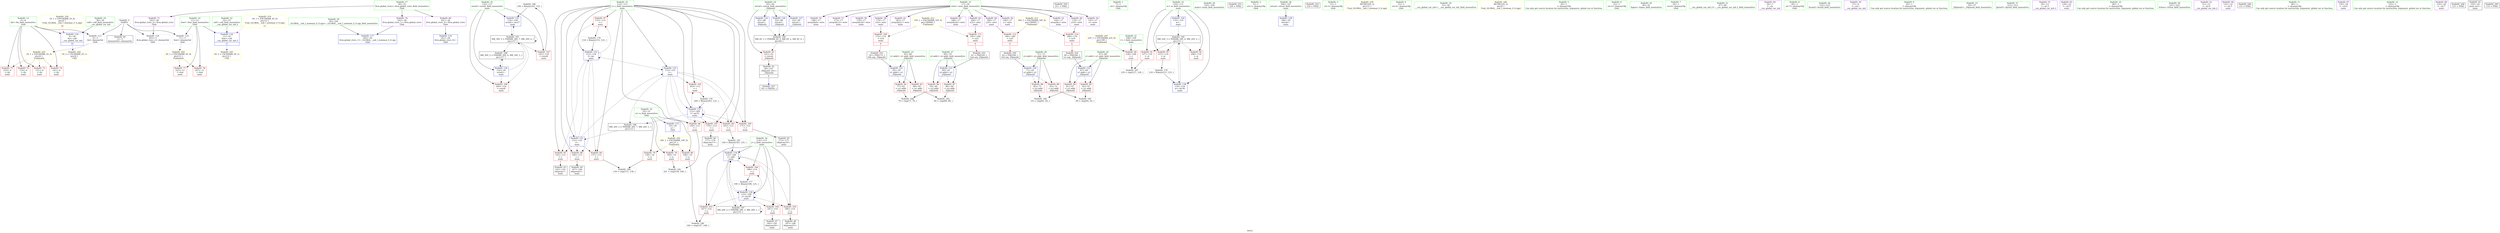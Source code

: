 digraph "SVFG" {
	label="SVFG";

	Node0x564115041640 [shape=record,color=grey,label="{NodeID: 0\nNullPtr}"];
	Node0x564115041640 -> Node0x56411504bfd0[style=solid];
	Node0x564115041640 -> Node0x56411504d450[style=solid];
	Node0x564115041640 -> Node0x56411504d550[style=solid];
	Node0x564115041640 -> Node0x564115052110[style=solid];
	Node0x564115055970 [shape=record,color=grey,label="{NodeID: 180\n194 = Binary(193, 125, )\n}"];
	Node0x564115055970 -> Node0x564115052f10[style=solid];
	Node0x56411504c750 [shape=record,color=red,label="{NodeID: 97\n153\<--112\n\<--i\nmain\n}"];
	Node0x56411504c750 -> Node0x564115055370[style=solid];
	Node0x56411504aa40 [shape=record,color=green,label="{NodeID: 14\n11\<--12\nfout\<--fout_field_insensitive\nGlob }"];
	Node0x56411504aa40 -> Node0x56411504edf0[style=solid];
	Node0x56411504aa40 -> Node0x56411504eec0[style=solid];
	Node0x56411504aa40 -> Node0x56411504d550[style=solid];
	Node0x56411504aa40 -> Node0x5641150522e0[style=solid];
	Node0x564115050c40 [shape=record,color=black,label="{NodeID: 194\nMR_6V_3 = PHI(MR_6V_5, MR_6V_2, MR_6V_4, )\npts\{64 \}\n}"];
	Node0x564115050c40 -> Node0x56411504f200[style=dashed];
	Node0x56411504d2b0 [shape=record,color=red,label="{NodeID: 111\n185\<--184\n\<--x22\nmain\n|{<s0>6}}"];
	Node0x56411504d2b0:s0 -> Node0x56411506f9c0[style=solid,color=red];
	Node0x56411504b520 [shape=record,color=green,label="{NodeID: 28\n71\<--72\ny2.addr\<--y2.addr_field_insensitive\n_Z4jiaoiiii\n}"];
	Node0x56411504b520 -> Node0x56411504f7b0[style=solid];
	Node0x56411504b520 -> Node0x56411504f880[style=solid];
	Node0x56411504b520 -> Node0x564115052620[style=solid];
	Node0x5641150526f0 [shape=record,color=blue,label="{NodeID: 125\n63\<--86\nretval\<--\n_Z4jiaoiiii\n}"];
	Node0x5641150526f0 -> Node0x564115050c40[style=dashed];
	Node0x56411504c1a0 [shape=record,color=black,label="{NodeID: 42\n58\<--101\n_Z4jiaoiiii_ret\<--\n_Z4jiaoiiii\n|{<s0>6}}"];
	Node0x56411504c1a0:s0 -> Node0x56411506f090[style=solid,color=blue];
	Node0x56411504dd20 [shape=record,color=purple,label="{NodeID: 56\n149\<--17\ny\<--wire\nmain\n}"];
	Node0x56411504e8b0 [shape=record,color=purple,label="{NodeID: 70\n242\<--28\nllvm.global_ctors_1\<--llvm.global_ctors\nGlob }"];
	Node0x56411504e8b0 -> Node0x564115052010[style=solid];
	Node0x56411506f390 [shape=record,color=black,label="{NodeID: 250\n211 = PHI()\n}"];
	Node0x56411504f470 [shape=record,color=red,label="{NodeID: 84\n81\<--67\n\<--y1.addr\n_Z4jiaoiiii\n}"];
	Node0x56411504f470 -> Node0x564115055f70[style=solid];
	Node0x564115043330 [shape=record,color=green,label="{NodeID: 1\n7\<--1\n.str\<--dummyObj\nGlob }"];
	Node0x564115055af0 [shape=record,color=grey,label="{NodeID: 181\n164 = Binary(163, 125, )\n}"];
	Node0x564115055af0 -> Node0x564115052e40[style=solid];
	Node0x56411504c820 [shape=record,color=red,label="{NodeID: 98\n159\<--112\n\<--i\nmain\n}"];
	Node0x56411504c820 -> Node0x564115055c70[style=solid];
	Node0x56411504aad0 [shape=record,color=green,label="{NodeID: 15\n17\<--18\nwire\<--wire_field_insensitive\nGlob }"];
	Node0x56411504aad0 -> Node0x56411504dab0[style=solid];
	Node0x56411504aad0 -> Node0x56411504db80[style=solid];
	Node0x56411504aad0 -> Node0x56411504dc50[style=solid];
	Node0x56411504aad0 -> Node0x56411504dd20[style=solid];
	Node0x56411504aad0 -> Node0x56411504ddf0[style=solid];
	Node0x56411504aad0 -> Node0x56411504dec0[style=solid];
	Node0x56411504aad0 -> Node0x56411504df90[style=solid];
	Node0x56411504aad0 -> Node0x56411504e060[style=solid];
	Node0x56411504aad0 -> Node0x56411504e130[style=solid];
	Node0x56411504aad0 -> Node0x56411504e200[style=solid];
	Node0x56411504aad0 -> Node0x56411504e2d0[style=solid];
	Node0x56411504aad0 -> Node0x56411504e3a0[style=solid];
	Node0x564115050d30 [shape=record,color=black,label="{NodeID: 195\nMR_24V_3 = PHI(MR_24V_4, MR_24V_2, )\npts\{111 \}\n}"];
	Node0x564115050d30 -> Node0x56411504fa20[style=dashed];
	Node0x564115050d30 -> Node0x56411504faf0[style=dashed];
	Node0x564115050d30 -> Node0x56411504fbc0[style=dashed];
	Node0x564115050d30 -> Node0x564115053180[style=dashed];
	Node0x56411504d380 [shape=record,color=red,label="{NodeID: 112\n190\<--189\n\<--y25\nmain\n|{<s0>6}}"];
	Node0x56411504d380:s0 -> Node0x56411506fb00[style=solid,color=red];
	Node0x56411504b5f0 [shape=record,color=green,label="{NodeID: 29\n103\<--104\nmain\<--main_field_insensitive\n}"];
	Node0x5641150527c0 [shape=record,color=blue,label="{NodeID: 126\n63\<--86\nretval\<--\n_Z4jiaoiiii\n}"];
	Node0x5641150527c0 -> Node0x564115050c40[style=dashed];
	Node0x56411504c270 [shape=record,color=black,label="{NodeID: 43\n143\<--142\nidxprom\<--\nmain\n}"];
	Node0x56411504ddf0 [shape=record,color=purple,label="{NodeID: 57\n173\<--17\narrayidx15\<--wire\nmain\n}"];
	Node0x56411504e9b0 [shape=record,color=purple,label="{NodeID: 71\n243\<--28\nllvm.global_ctors_2\<--llvm.global_ctors\nGlob }"];
	Node0x56411504e9b0 -> Node0x564115052110[style=solid];
	Node0x56411506f490 [shape=record,color=black,label="{NodeID: 251\n220 = PHI()\n}"];
	Node0x56411504f540 [shape=record,color=red,label="{NodeID: 85\n92\<--67\n\<--y1.addr\n_Z4jiaoiiii\n}"];
	Node0x56411504f540 -> Node0x564115055df0[style=solid];
	Node0x5641150445f0 [shape=record,color=green,label="{NodeID: 2\n9\<--1\n.str.1\<--dummyObj\nGlob }"];
	Node0x564115055c70 [shape=record,color=grey,label="{NodeID: 182\n161 = cmp(159, 160, )\n}"];
	Node0x56411504c8f0 [shape=record,color=red,label="{NodeID: 99\n163\<--112\n\<--i\nmain\n}"];
	Node0x56411504c8f0 -> Node0x564115055af0[style=solid];
	Node0x56411504ab60 [shape=record,color=green,label="{NodeID: 16\n19\<--21\nn\<--n_field_insensitive\nGlob }"];
	Node0x56411504ab60 -> Node0x56411504ef90[style=solid];
	Node0x56411504ab60 -> Node0x56411504f060[style=solid];
	Node0x56411504ab60 -> Node0x56411504f130[style=solid];
	Node0x56411504ab60 -> Node0x564115051e50[style=solid];
	Node0x56411505f6d0 [shape=record,color=black,label="{NodeID: 196\nMR_26V_2 = PHI(MR_26V_7, MR_26V_1, )\npts\{113 \}\n}"];
	Node0x56411505f6d0 -> Node0x564115052bd0[style=dashed];
	Node0x56411504d450 [shape=record,color=blue, style = dotted,label="{NodeID: 113\n4\<--3\nfin\<--dummyVal\nGlob }"];
	Node0x56411504d450 -> Node0x564115061ff0[style=dashed];
	Node0x56411504b6f0 [shape=record,color=green,label="{NodeID: 30\n106\<--107\nretval\<--retval_field_insensitive\nmain\n}"];
	Node0x56411504b6f0 -> Node0x564115052960[style=solid];
	Node0x564115052890 [shape=record,color=blue,label="{NodeID: 127\n63\<--99\nretval\<--\n_Z4jiaoiiii\n}"];
	Node0x564115052890 -> Node0x564115050c40[style=dashed];
	Node0x56411504c340 [shape=record,color=black,label="{NodeID: 44\n147\<--146\nidxprom5\<--\nmain\n}"];
	Node0x56411504dec0 [shape=record,color=purple,label="{NodeID: 58\n174\<--17\nx16\<--wire\nmain\n}"];
	Node0x56411504dec0 -> Node0x56411504d110[style=solid];
	Node0x56411504eab0 [shape=record,color=red,label="{NodeID: 72\n119\<--4\n\<--fin\nmain\n}"];
	Node0x56411506f590 [shape=record,color=black,label="{NodeID: 252\n224 = PHI()\n}"];
	Node0x56411504f610 [shape=record,color=red,label="{NodeID: 86\n78\<--69\n\<--x2.addr\n_Z4jiaoiiii\n}"];
	Node0x56411504f610 -> Node0x564115056570[style=solid];
	Node0x56411504a090 [shape=record,color=green,label="{NodeID: 3\n13\<--1\n.str.3\<--dummyObj\nGlob }"];
	Node0x564115055df0 [shape=record,color=grey,label="{NodeID: 183\n94 = cmp(92, 93, )\n}"];
	Node0x56411504c9c0 [shape=record,color=red,label="{NodeID: 100\n171\<--112\n\<--i\nmain\n}"];
	Node0x56411504c9c0 -> Node0x56411504c410[style=solid];
	Node0x56411504abf0 [shape=record,color=green,label="{NodeID: 17\n28\<--32\nllvm.global_ctors\<--llvm.global_ctors_field_insensitive\nGlob }"];
	Node0x56411504abf0 -> Node0x56411504e7b0[style=solid];
	Node0x56411504abf0 -> Node0x56411504e8b0[style=solid];
	Node0x56411504abf0 -> Node0x56411504e9b0[style=solid];
	Node0x56411505fbd0 [shape=record,color=black,label="{NodeID: 197\nMR_28V_2 = PHI(MR_28V_3, MR_28V_1, )\npts\{115 \}\n}"];
	Node0x56411505fbd0 -> Node0x564115052e40[style=dashed];
	Node0x56411505fbd0 -> Node0x56411505fbd0[style=dashed];
	Node0x56411504d550 [shape=record,color=blue, style = dotted,label="{NodeID: 114\n11\<--3\nfout\<--dummyVal\nGlob }"];
	Node0x56411504d550 -> Node0x564115062100[style=dashed];
	Node0x56411504b7c0 [shape=record,color=green,label="{NodeID: 31\n108\<--109\nt\<--t_field_insensitive\nmain\n}"];
	Node0x56411504b7c0 -> Node0x56411504f950[style=solid];
	Node0x564115052960 [shape=record,color=blue,label="{NodeID: 128\n106\<--20\nretval\<--\nmain\n}"];
	Node0x56411504c410 [shape=record,color=black,label="{NodeID: 45\n172\<--171\nidxprom14\<--\nmain\n}"];
	Node0x56411504df90 [shape=record,color=purple,label="{NodeID: 59\n178\<--17\narrayidx18\<--wire\nmain\n}"];
	Node0x5641150652e0 [shape=record,color=yellow,style=double,label="{NodeID: 239\nRETMU(4V_2)\npts\{12 \}\nFun[_GLOBAL__sub_I_newman_0_0.cpp]}"];
	Node0x56411504eb80 [shape=record,color=red,label="{NodeID: 73\n131\<--4\n\<--fin\nmain\n}"];
	Node0x56411506f690 [shape=record,color=black,label="{NodeID: 253\n59 = PHI(175, )\n0th arg _Z4jiaoiiii }"];
	Node0x56411506f690 -> Node0x5641150523b0[style=solid];
	Node0x56411504f6e0 [shape=record,color=red,label="{NodeID: 87\n89\<--69\n\<--x2.addr\n_Z4jiaoiiii\n}"];
	Node0x56411504f6e0 -> Node0x5641150560f0[style=solid];
	Node0x56411504a120 [shape=record,color=green,label="{NodeID: 4\n15\<--1\n.str.4\<--dummyObj\nGlob }"];
	Node0x564115055f70 [shape=record,color=grey,label="{NodeID: 184\n83 = cmp(81, 82, )\n}"];
	Node0x56411504ca90 [shape=record,color=red,label="{NodeID: 101\n176\<--112\n\<--i\nmain\n}"];
	Node0x56411504ca90 -> Node0x56411504c4e0[style=solid];
	Node0x56411504ac80 [shape=record,color=green,label="{NodeID: 18\n33\<--34\n__cxx_global_var_init\<--__cxx_global_var_init_field_insensitive\n}"];
	Node0x5641150600d0 [shape=record,color=black,label="{NodeID: 198\nMR_30V_2 = PHI(MR_30V_4, MR_30V_1, )\npts\{117 \}\n}"];
	Node0x5641150600d0 -> Node0x564115052b00[style=dashed];
	Node0x564115051e50 [shape=record,color=blue,label="{NodeID: 115\n19\<--20\nn\<--\nGlob }"];
	Node0x564115051e50 -> Node0x5641150621e0[style=dashed];
	Node0x56411504b890 [shape=record,color=green,label="{NodeID: 32\n110\<--111\nw\<--w_field_insensitive\nmain\n}"];
	Node0x56411504b890 -> Node0x56411504fa20[style=solid];
	Node0x56411504b890 -> Node0x56411504faf0[style=solid];
	Node0x56411504b890 -> Node0x56411504fbc0[style=solid];
	Node0x56411504b890 -> Node0x564115052a30[style=solid];
	Node0x56411504b890 -> Node0x564115053180[style=solid];
	Node0x564115062800 [shape=record,color=yellow,style=double,label="{NodeID: 212\n32V_1 = ENCHI(MR_32V_0)\npts\{180000 \}\nFun[main]}"];
	Node0x564115062800 -> Node0x56411504d110[style=dashed];
	Node0x564115062800 -> Node0x56411504d2b0[style=dashed];
	Node0x564115052a30 [shape=record,color=blue,label="{NodeID: 129\n110\<--125\nw\<--\nmain\n}"];
	Node0x564115052a30 -> Node0x564115050d30[style=dashed];
	Node0x56411504c4e0 [shape=record,color=black,label="{NodeID: 46\n177\<--176\nidxprom17\<--\nmain\n}"];
	Node0x56411504e060 [shape=record,color=purple,label="{NodeID: 60\n179\<--17\ny19\<--wire\nmain\n}"];
	Node0x56411504e060 -> Node0x56411504d1e0[style=solid];
	Node0x5641150653f0 [shape=record,color=yellow,style=double,label="{NodeID: 240\nRETMU(2V_2)\npts\{6 \}\nFun[_GLOBAL__sub_I_newman_0_0.cpp]}"];
	Node0x56411504ec50 [shape=record,color=red,label="{NodeID: 74\n141\<--4\n\<--fin\nmain\n}"];
	Node0x56411506f880 [shape=record,color=black,label="{NodeID: 254\n60 = PHI(180, )\n1st arg _Z4jiaoiiii }"];
	Node0x56411506f880 -> Node0x564115052480[style=solid];
	Node0x56411504f7b0 [shape=record,color=red,label="{NodeID: 88\n82\<--71\n\<--y2.addr\n_Z4jiaoiiii\n}"];
	Node0x56411504f7b0 -> Node0x564115055f70[style=solid];
	Node0x56411504a1b0 [shape=record,color=green,label="{NodeID: 5\n20\<--1\n\<--dummyObj\nCan only get source location for instruction, argument, global var or function.}"];
	Node0x5641150560f0 [shape=record,color=grey,label="{NodeID: 185\n90 = cmp(88, 89, )\n}"];
	Node0x56411504cb60 [shape=record,color=red,label="{NodeID: 102\n203\<--112\n\<--i\nmain\n}"];
	Node0x56411504cb60 -> Node0x564115055670[style=solid];
	Node0x56411504ad40 [shape=record,color=green,label="{NodeID: 19\n38\<--39\ncall\<--call_field_insensitive\n__cxx_global_var_init\n}"];
	Node0x56411504ad40 -> Node0x564115052210[style=solid];
	Node0x564115051f10 [shape=record,color=blue,label="{NodeID: 116\n241\<--29\nllvm.global_ctors_0\<--\nGlob }"];
	Node0x56411504b960 [shape=record,color=green,label="{NodeID: 33\n112\<--113\ni\<--i_field_insensitive\nmain\n}"];
	Node0x56411504b960 -> Node0x56411504fc90[style=solid];
	Node0x56411504b960 -> Node0x56411504fd60[style=solid];
	Node0x56411504b960 -> Node0x56411504c680[style=solid];
	Node0x56411504b960 -> Node0x56411504c750[style=solid];
	Node0x56411504b960 -> Node0x56411504c820[style=solid];
	Node0x56411504b960 -> Node0x56411504c8f0[style=solid];
	Node0x56411504b960 -> Node0x56411504c9c0[style=solid];
	Node0x56411504b960 -> Node0x56411504ca90[style=solid];
	Node0x56411504b960 -> Node0x56411504cb60[style=solid];
	Node0x56411504b960 -> Node0x564115052bd0[style=solid];
	Node0x56411504b960 -> Node0x564115052ca0[style=solid];
	Node0x56411504b960 -> Node0x564115052d70[style=solid];
	Node0x56411504b960 -> Node0x5641150530b0[style=solid];
	Node0x5641150628e0 [shape=record,color=yellow,style=double,label="{NodeID: 213\n34V_1 = ENCHI(MR_34V_0)\npts\{180001 \}\nFun[main]}"];
	Node0x5641150628e0 -> Node0x56411504d1e0[style=dashed];
	Node0x5641150628e0 -> Node0x56411504d380[style=dashed];
	Node0x564115052b00 [shape=record,color=blue,label="{NodeID: 130\n116\<--20\nresult\<--\nmain\n}"];
	Node0x564115052b00 -> Node0x56411504d040[style=dashed];
	Node0x564115052b00 -> Node0x564115050740[style=dashed];
	Node0x564115052b00 -> Node0x5641150600d0[style=dashed];
	Node0x56411504c5b0 [shape=record,color=black,label="{NodeID: 47\n182\<--181\nidxprom20\<--\nmain\n}"];
	Node0x56411504e130 [shape=record,color=purple,label="{NodeID: 61\n183\<--17\narrayidx21\<--wire\nmain\n}"];
	Node0x56411504ed20 [shape=record,color=red,label="{NodeID: 75\n219\<--4\n\<--fin\nmain\n}"];
	Node0x56411506f9c0 [shape=record,color=black,label="{NodeID: 255\n61 = PHI(185, )\n2nd arg _Z4jiaoiiii }"];
	Node0x56411506f9c0 -> Node0x564115052550[style=solid];
	Node0x56411504f880 [shape=record,color=red,label="{NodeID: 89\n93\<--71\n\<--y2.addr\n_Z4jiaoiiii\n}"];
	Node0x56411504f880 -> Node0x564115055df0[style=solid];
	Node0x5641150435d0 [shape=record,color=green,label="{NodeID: 6\n22\<--1\n.str.5\<--dummyObj\nGlob }"];
	Node0x564115056270 [shape=record,color=grey,label="{NodeID: 186\n139 = cmp(137, 138, )\n}"];
	Node0x56411504cc30 [shape=record,color=red,label="{NodeID: 103\n167\<--114\n\<--j\nmain\n}"];
	Node0x56411504cc30 -> Node0x5641150566f0[style=solid];
	Node0x56411504ae10 [shape=record,color=green,label="{NodeID: 20\n40\<--41\nfopen\<--fopen_field_insensitive\n}"];
	Node0x564115052010 [shape=record,color=blue,label="{NodeID: 117\n242\<--30\nllvm.global_ctors_1\<--_GLOBAL__sub_I_newman_0_0.cpp\nGlob }"];
	Node0x56411504ba30 [shape=record,color=green,label="{NodeID: 34\n114\<--115\nj\<--j_field_insensitive\nmain\n}"];
	Node0x56411504ba30 -> Node0x56411504cc30[style=solid];
	Node0x56411504ba30 -> Node0x56411504cd00[style=solid];
	Node0x56411504ba30 -> Node0x56411504cdd0[style=solid];
	Node0x56411504ba30 -> Node0x56411504cea0[style=solid];
	Node0x56411504ba30 -> Node0x564115052e40[style=solid];
	Node0x56411504ba30 -> Node0x564115052fe0[style=solid];
	Node0x564115052bd0 [shape=record,color=blue,label="{NodeID: 131\n112\<--125\ni\<--\nmain\n}"];
	Node0x564115052bd0 -> Node0x56411504fc90[style=dashed];
	Node0x564115052bd0 -> Node0x56411504fd60[style=dashed];
	Node0x564115052bd0 -> Node0x56411504c680[style=dashed];
	Node0x564115052bd0 -> Node0x56411504c750[style=dashed];
	Node0x564115052bd0 -> Node0x564115052ca0[style=dashed];
	Node0x564115052bd0 -> Node0x564115052d70[style=dashed];
	Node0x56411504d6a0 [shape=record,color=black,label="{NodeID: 48\n187\<--186\nidxprom23\<--\nmain\n}"];
	Node0x56411504e200 [shape=record,color=purple,label="{NodeID: 62\n184\<--17\nx22\<--wire\nmain\n}"];
	Node0x56411504e200 -> Node0x56411504d2b0[style=solid];
	Node0x56411504edf0 [shape=record,color=red,label="{NodeID: 76\n207\<--11\n\<--fout\nmain\n}"];
	Node0x56411506fb00 [shape=record,color=black,label="{NodeID: 256\n62 = PHI(190, )\n3rd arg _Z4jiaoiiii }"];
	Node0x56411506fb00 -> Node0x564115052620[style=solid];
	Node0x56411504f950 [shape=record,color=red,label="{NodeID: 90\n128\<--108\n\<--t\nmain\n}"];
	Node0x56411504f950 -> Node0x5641150563f0[style=solid];
	Node0x564115043660 [shape=record,color=green,label="{NodeID: 7\n24\<--1\n.str.6\<--dummyObj\nGlob }"];
	Node0x5641150563f0 [shape=record,color=grey,label="{NodeID: 187\n129 = cmp(127, 128, )\n}"];
	Node0x56411504cd00 [shape=record,color=red,label="{NodeID: 104\n181\<--114\n\<--j\nmain\n}"];
	Node0x56411504cd00 -> Node0x56411504c5b0[style=solid];
	Node0x56411504af10 [shape=record,color=green,label="{NodeID: 21\n47\<--48\n__cxx_global_var_init.2\<--__cxx_global_var_init.2_field_insensitive\n}"];
	Node0x564115052110 [shape=record,color=blue, style = dotted,label="{NodeID: 118\n243\<--3\nllvm.global_ctors_2\<--dummyVal\nGlob }"];
	Node0x56411504bb00 [shape=record,color=green,label="{NodeID: 35\n116\<--117\nresult\<--result_field_insensitive\nmain\n}"];
	Node0x56411504bb00 -> Node0x56411504cf70[style=solid];
	Node0x56411504bb00 -> Node0x56411504d040[style=solid];
	Node0x56411504bb00 -> Node0x564115052b00[style=solid];
	Node0x56411504bb00 -> Node0x564115052f10[style=solid];
	Node0x564115052ca0 [shape=record,color=blue,label="{NodeID: 132\n112\<--154\ni\<--inc\nmain\n}"];
	Node0x564115052ca0 -> Node0x56411504fc90[style=dashed];
	Node0x564115052ca0 -> Node0x56411504fd60[style=dashed];
	Node0x564115052ca0 -> Node0x56411504c680[style=dashed];
	Node0x564115052ca0 -> Node0x56411504c750[style=dashed];
	Node0x564115052ca0 -> Node0x564115052ca0[style=dashed];
	Node0x564115052ca0 -> Node0x564115052d70[style=dashed];
	Node0x56411504d770 [shape=record,color=purple,label="{NodeID: 49\n36\<--7\n\<--.str\n__cxx_global_var_init\n}"];
	Node0x56411504e2d0 [shape=record,color=purple,label="{NodeID: 63\n188\<--17\narrayidx24\<--wire\nmain\n}"];
	Node0x56411504eec0 [shape=record,color=red,label="{NodeID: 77\n223\<--11\n\<--fout\nmain\n}"];
	Node0x56411504fa20 [shape=record,color=red,label="{NodeID: 91\n127\<--110\n\<--w\nmain\n}"];
	Node0x56411504fa20 -> Node0x5641150563f0[style=solid];
	Node0x5641150436f0 [shape=record,color=green,label="{NodeID: 8\n26\<--1\n.str.7\<--dummyObj\nGlob }"];
	Node0x564115056570 [shape=record,color=grey,label="{NodeID: 188\n79 = cmp(77, 78, )\n}"];
	Node0x56411504cdd0 [shape=record,color=red,label="{NodeID: 105\n186\<--114\n\<--j\nmain\n}"];
	Node0x56411504cdd0 -> Node0x56411504d6a0[style=solid];
	Node0x56411504b010 [shape=record,color=green,label="{NodeID: 22\n52\<--53\ncall\<--call_field_insensitive\n__cxx_global_var_init.2\n}"];
	Node0x56411504b010 -> Node0x5641150522e0[style=solid];
	Node0x564115052210 [shape=record,color=blue,label="{NodeID: 119\n4\<--38\nfin\<--call\n__cxx_global_var_init\n|{<s0>10}}"];
	Node0x564115052210:s0 -> Node0x5641150658a0[style=dashed,color=blue];
	Node0x56411504bbd0 [shape=record,color=green,label="{NodeID: 36\n122\<--123\nfscanf\<--fscanf_field_insensitive\n}"];
	Node0x564115052d70 [shape=record,color=blue,label="{NodeID: 133\n112\<--125\ni\<--\nmain\n}"];
	Node0x564115052d70 -> Node0x56411504c820[style=dashed];
	Node0x564115052d70 -> Node0x56411504c8f0[style=dashed];
	Node0x564115052d70 -> Node0x56411504c9c0[style=dashed];
	Node0x564115052d70 -> Node0x56411504ca90[style=dashed];
	Node0x564115052d70 -> Node0x56411504cb60[style=dashed];
	Node0x564115052d70 -> Node0x5641150530b0[style=dashed];
	Node0x564115052d70 -> Node0x56411505f6d0[style=dashed];
	Node0x56411504d840 [shape=record,color=purple,label="{NodeID: 50\n37\<--9\n\<--.str.1\n__cxx_global_var_init\n}"];
	Node0x56411504e3a0 [shape=record,color=purple,label="{NodeID: 64\n189\<--17\ny25\<--wire\nmain\n}"];
	Node0x56411504e3a0 -> Node0x56411504d380[style=solid];
	Node0x5641150658a0 [shape=record,color=yellow,style=double,label="{NodeID: 244\n2V_2 = CSCHI(MR_2V_1)\npts\{6 \}\nCS[]}"];
	Node0x56411504ef90 [shape=record,color=red,label="{NodeID: 78\n138\<--19\n\<--n\nmain\n}"];
	Node0x56411504ef90 -> Node0x564115056270[style=solid];
	Node0x56411504faf0 [shape=record,color=red,label="{NodeID: 92\n208\<--110\n\<--w\nmain\n}"];
	Node0x564115040520 [shape=record,color=green,label="{NodeID: 9\n29\<--1\n\<--dummyObj\nCan only get source location for instruction, argument, global var or function.}"];
	Node0x5641150566f0 [shape=record,color=grey,label="{NodeID: 189\n169 = cmp(167, 168, )\n}"];
	Node0x56411504cea0 [shape=record,color=red,label="{NodeID: 106\n198\<--114\n\<--j\nmain\n}"];
	Node0x56411504cea0 -> Node0x5641150554f0[style=solid];
	Node0x56411504b0e0 [shape=record,color=green,label="{NodeID: 23\n56\<--57\n_Z4jiaoiiii\<--_Z4jiaoiiii_field_insensitive\n}"];
	Node0x564115061ff0 [shape=record,color=yellow,style=double,label="{NodeID: 203\n2V_1 = ENCHI(MR_2V_0)\npts\{6 \}\nFun[main]}"];
	Node0x564115061ff0 -> Node0x56411504eab0[style=dashed];
	Node0x564115061ff0 -> Node0x56411504eb80[style=dashed];
	Node0x564115061ff0 -> Node0x56411504ec50[style=dashed];
	Node0x564115061ff0 -> Node0x56411504ed20[style=dashed];
	Node0x5641150522e0 [shape=record,color=blue,label="{NodeID: 120\n11\<--52\nfout\<--call\n__cxx_global_var_init.2\n|{<s0>11}}"];
	Node0x5641150522e0:s0 -> Node0x564115065a00[style=dashed,color=blue];
	Node0x56411504bcd0 [shape=record,color=green,label="{NodeID: 37\n212\<--213\nfprintf\<--fprintf_field_insensitive\n}"];
	Node0x564115052e40 [shape=record,color=blue,label="{NodeID: 134\n114\<--164\nj\<--add\nmain\n}"];
	Node0x564115052e40 -> Node0x56411504cc30[style=dashed];
	Node0x564115052e40 -> Node0x56411504cd00[style=dashed];
	Node0x564115052e40 -> Node0x56411504cdd0[style=dashed];
	Node0x564115052e40 -> Node0x56411504cea0[style=dashed];
	Node0x564115052e40 -> Node0x564115052e40[style=dashed];
	Node0x564115052e40 -> Node0x564115052fe0[style=dashed];
	Node0x564115052e40 -> Node0x56411505fbd0[style=dashed];
	Node0x56411504d910 [shape=record,color=purple,label="{NodeID: 51\n50\<--13\n\<--.str.3\n__cxx_global_var_init.2\n}"];
	Node0x56411504e470 [shape=record,color=purple,label="{NodeID: 65\n120\<--22\n\<--.str.5\nmain\n}"];
	Node0x564115065a00 [shape=record,color=yellow,style=double,label="{NodeID: 245\n4V_2 = CSCHI(MR_4V_1)\npts\{12 \}\nCS[]}"];
	Node0x56411504f060 [shape=record,color=red,label="{NodeID: 79\n160\<--19\n\<--n\nmain\n}"];
	Node0x56411504f060 -> Node0x564115055c70[style=solid];
	Node0x564115055370 [shape=record,color=grey,label="{NodeID: 176\n154 = Binary(153, 125, )\n}"];
	Node0x564115055370 -> Node0x564115052ca0[style=solid];
	Node0x56411504fbc0 [shape=record,color=red,label="{NodeID: 93\n215\<--110\n\<--w\nmain\n}"];
	Node0x56411504fbc0 -> Node0x5641150557f0[style=solid];
	Node0x5641150405b0 [shape=record,color=green,label="{NodeID: 10\n86\<--1\n\<--dummyObj\nCan only get source location for instruction, argument, global var or function.}"];
	Node0x56411504cf70 [shape=record,color=red,label="{NodeID: 107\n193\<--116\n\<--result\nmain\n}"];
	Node0x56411504cf70 -> Node0x564115055970[style=solid];
	Node0x56411504b1e0 [shape=record,color=green,label="{NodeID: 24\n63\<--64\nretval\<--retval_field_insensitive\n_Z4jiaoiiii\n}"];
	Node0x56411504b1e0 -> Node0x56411504f200[style=solid];
	Node0x56411504b1e0 -> Node0x5641150526f0[style=solid];
	Node0x56411504b1e0 -> Node0x5641150527c0[style=solid];
	Node0x56411504b1e0 -> Node0x564115052890[style=solid];
	Node0x564115062100 [shape=record,color=yellow,style=double,label="{NodeID: 204\n4V_1 = ENCHI(MR_4V_0)\npts\{12 \}\nFun[main]}"];
	Node0x564115062100 -> Node0x56411504edf0[style=dashed];
	Node0x564115062100 -> Node0x56411504eec0[style=dashed];
	Node0x5641150523b0 [shape=record,color=blue,label="{NodeID: 121\n65\<--59\nx1.addr\<--x1\n_Z4jiaoiiii\n}"];
	Node0x5641150523b0 -> Node0x56411504f2d0[style=dashed];
	Node0x5641150523b0 -> Node0x56411504f3a0[style=dashed];
	Node0x56411504bdd0 [shape=record,color=green,label="{NodeID: 38\n221\<--222\nfclose\<--fclose_field_insensitive\n}"];
	Node0x564115052f10 [shape=record,color=blue,label="{NodeID: 135\n116\<--194\nresult\<--inc27\nmain\n}"];
	Node0x564115052f10 -> Node0x564115050740[style=dashed];
	Node0x56411504d9e0 [shape=record,color=purple,label="{NodeID: 52\n51\<--15\n\<--.str.4\n__cxx_global_var_init.2\n}"];
	Node0x56411504e540 [shape=record,color=purple,label="{NodeID: 66\n132\<--22\n\<--.str.5\nmain\n}"];
	Node0x56411506ef90 [shape=record,color=black,label="{NodeID: 246\n151 = PHI()\n}"];
	Node0x56411504f130 [shape=record,color=red,label="{NodeID: 80\n168\<--19\n\<--n\nmain\n}"];
	Node0x56411504f130 -> Node0x5641150566f0[style=solid];
	Node0x5641150554f0 [shape=record,color=grey,label="{NodeID: 177\n199 = Binary(198, 125, )\n}"];
	Node0x5641150554f0 -> Node0x564115052fe0[style=solid];
	Node0x56411504fc90 [shape=record,color=red,label="{NodeID: 94\n137\<--112\n\<--i\nmain\n}"];
	Node0x56411504fc90 -> Node0x564115056270[style=solid];
	Node0x564115040640 [shape=record,color=green,label="{NodeID: 11\n99\<--1\n\<--dummyObj\nCan only get source location for instruction, argument, global var or function.}"];
	Node0x56411504d040 [shape=record,color=red,label="{NodeID: 108\n209\<--116\n\<--result\nmain\n}"];
	Node0x56411504b2b0 [shape=record,color=green,label="{NodeID: 25\n65\<--66\nx1.addr\<--x1.addr_field_insensitive\n_Z4jiaoiiii\n}"];
	Node0x56411504b2b0 -> Node0x56411504f2d0[style=solid];
	Node0x56411504b2b0 -> Node0x56411504f3a0[style=solid];
	Node0x56411504b2b0 -> Node0x5641150523b0[style=solid];
	Node0x5641150621e0 [shape=record,color=yellow,style=double,label="{NodeID: 205\n18V_1 = ENCHI(MR_18V_0)\npts\{21 \}\nFun[main]}"];
	Node0x5641150621e0 -> Node0x56411504ef90[style=dashed];
	Node0x5641150621e0 -> Node0x56411504f060[style=dashed];
	Node0x5641150621e0 -> Node0x56411504f130[style=dashed];
	Node0x564115052480 [shape=record,color=blue,label="{NodeID: 122\n67\<--60\ny1.addr\<--y1\n_Z4jiaoiiii\n}"];
	Node0x564115052480 -> Node0x56411504f470[style=dashed];
	Node0x564115052480 -> Node0x56411504f540[style=dashed];
	Node0x56411504bed0 [shape=record,color=green,label="{NodeID: 39\n30\<--236\n_GLOBAL__sub_I_newman_0_0.cpp\<--_GLOBAL__sub_I_newman_0_0.cpp_field_insensitive\n}"];
	Node0x56411504bed0 -> Node0x564115052010[style=solid];
	Node0x564115063660 [shape=record,color=yellow,style=double,label="{NodeID: 219\n4V_1 = ENCHI(MR_4V_0)\npts\{12 \}\nFun[_GLOBAL__sub_I_newman_0_0.cpp]|{<s0>11}}"];
	Node0x564115063660:s0 -> Node0x5641150522e0[style=dashed,color=red];
	Node0x564115052fe0 [shape=record,color=blue,label="{NodeID: 136\n114\<--199\nj\<--inc29\nmain\n}"];
	Node0x564115052fe0 -> Node0x56411504cc30[style=dashed];
	Node0x564115052fe0 -> Node0x56411504cd00[style=dashed];
	Node0x564115052fe0 -> Node0x56411504cdd0[style=dashed];
	Node0x564115052fe0 -> Node0x56411504cea0[style=dashed];
	Node0x564115052fe0 -> Node0x564115052e40[style=dashed];
	Node0x564115052fe0 -> Node0x564115052fe0[style=dashed];
	Node0x564115052fe0 -> Node0x56411505fbd0[style=dashed];
	Node0x56411504dab0 [shape=record,color=purple,label="{NodeID: 53\n144\<--17\narrayidx\<--wire\nmain\n}"];
	Node0x56411504e610 [shape=record,color=purple,label="{NodeID: 67\n150\<--24\n\<--.str.6\nmain\n}"];
	Node0x56411506f090 [shape=record,color=black,label="{NodeID: 247\n191 = PHI(58, )\n}"];
	Node0x56411504f200 [shape=record,color=red,label="{NodeID: 81\n101\<--63\n\<--retval\n_Z4jiaoiiii\n}"];
	Node0x56411504f200 -> Node0x56411504c1a0[style=solid];
	Node0x564115055670 [shape=record,color=grey,label="{NodeID: 178\n204 = Binary(203, 125, )\n}"];
	Node0x564115055670 -> Node0x5641150530b0[style=solid];
	Node0x56411504fd60 [shape=record,color=red,label="{NodeID: 95\n142\<--112\n\<--i\nmain\n}"];
	Node0x56411504fd60 -> Node0x56411504c270[style=solid];
	Node0x564115040710 [shape=record,color=green,label="{NodeID: 12\n125\<--1\n\<--dummyObj\nCan only get source location for instruction, argument, global var or function.}"];
	Node0x56411504d110 [shape=record,color=red,label="{NodeID: 109\n175\<--174\n\<--x16\nmain\n|{<s0>6}}"];
	Node0x56411504d110:s0 -> Node0x56411506f690[style=solid,color=red];
	Node0x56411504b380 [shape=record,color=green,label="{NodeID: 26\n67\<--68\ny1.addr\<--y1.addr_field_insensitive\n_Z4jiaoiiii\n}"];
	Node0x56411504b380 -> Node0x56411504f470[style=solid];
	Node0x56411504b380 -> Node0x56411504f540[style=solid];
	Node0x56411504b380 -> Node0x564115052480[style=solid];
	Node0x564115052550 [shape=record,color=blue,label="{NodeID: 123\n69\<--61\nx2.addr\<--x2\n_Z4jiaoiiii\n}"];
	Node0x564115052550 -> Node0x56411504f610[style=dashed];
	Node0x564115052550 -> Node0x56411504f6e0[style=dashed];
	Node0x56411504bfd0 [shape=record,color=black,label="{NodeID: 40\n2\<--3\ndummyVal\<--dummyVal\n}"];
	Node0x564115063770 [shape=record,color=yellow,style=double,label="{NodeID: 220\n2V_1 = ENCHI(MR_2V_0)\npts\{6 \}\nFun[_GLOBAL__sub_I_newman_0_0.cpp]|{<s0>10}}"];
	Node0x564115063770:s0 -> Node0x564115052210[style=dashed,color=red];
	Node0x5641150530b0 [shape=record,color=blue,label="{NodeID: 137\n112\<--204\ni\<--inc32\nmain\n}"];
	Node0x5641150530b0 -> Node0x56411504c820[style=dashed];
	Node0x5641150530b0 -> Node0x56411504c8f0[style=dashed];
	Node0x5641150530b0 -> Node0x56411504c9c0[style=dashed];
	Node0x5641150530b0 -> Node0x56411504ca90[style=dashed];
	Node0x5641150530b0 -> Node0x56411504cb60[style=dashed];
	Node0x5641150530b0 -> Node0x5641150530b0[style=dashed];
	Node0x5641150530b0 -> Node0x56411505f6d0[style=dashed];
	Node0x56411504db80 [shape=record,color=purple,label="{NodeID: 54\n145\<--17\nx\<--wire\nmain\n}"];
	Node0x56411504e6e0 [shape=record,color=purple,label="{NodeID: 68\n210\<--26\n\<--.str.7\nmain\n}"];
	Node0x56411506f1f0 [shape=record,color=black,label="{NodeID: 248\n121 = PHI()\n}"];
	Node0x56411504f2d0 [shape=record,color=red,label="{NodeID: 82\n77\<--65\n\<--x1.addr\n_Z4jiaoiiii\n}"];
	Node0x56411504f2d0 -> Node0x564115056570[style=solid];
	Node0x5641150557f0 [shape=record,color=grey,label="{NodeID: 179\n216 = Binary(215, 125, )\n}"];
	Node0x5641150557f0 -> Node0x564115053180[style=solid];
	Node0x56411504c680 [shape=record,color=red,label="{NodeID: 96\n146\<--112\n\<--i\nmain\n}"];
	Node0x56411504c680 -> Node0x56411504c340[style=solid];
	Node0x5641150407e0 [shape=record,color=green,label="{NodeID: 13\n4\<--6\nfin\<--fin_field_insensitive\nGlob }"];
	Node0x5641150407e0 -> Node0x56411504eab0[style=solid];
	Node0x5641150407e0 -> Node0x56411504eb80[style=solid];
	Node0x5641150407e0 -> Node0x56411504ec50[style=solid];
	Node0x5641150407e0 -> Node0x56411504ed20[style=solid];
	Node0x5641150407e0 -> Node0x56411504d450[style=solid];
	Node0x5641150407e0 -> Node0x564115052210[style=solid];
	Node0x564115050740 [shape=record,color=black,label="{NodeID: 193\nMR_30V_5 = PHI(MR_30V_7, MR_30V_4, )\npts\{117 \}\n}"];
	Node0x564115050740 -> Node0x56411504cf70[style=dashed];
	Node0x564115050740 -> Node0x56411504d040[style=dashed];
	Node0x564115050740 -> Node0x564115052f10[style=dashed];
	Node0x564115050740 -> Node0x564115050740[style=dashed];
	Node0x564115050740 -> Node0x5641150600d0[style=dashed];
	Node0x56411504d1e0 [shape=record,color=red,label="{NodeID: 110\n180\<--179\n\<--y19\nmain\n|{<s0>6}}"];
	Node0x56411504d1e0:s0 -> Node0x56411506f880[style=solid,color=red];
	Node0x56411504b450 [shape=record,color=green,label="{NodeID: 27\n69\<--70\nx2.addr\<--x2.addr_field_insensitive\n_Z4jiaoiiii\n}"];
	Node0x56411504b450 -> Node0x56411504f610[style=solid];
	Node0x56411504b450 -> Node0x56411504f6e0[style=solid];
	Node0x56411504b450 -> Node0x564115052550[style=solid];
	Node0x5641150623a0 [shape=record,color=yellow,style=double,label="{NodeID: 207\n22V_1 = ENCHI(MR_22V_0)\npts\{109 \}\nFun[main]}"];
	Node0x5641150623a0 -> Node0x56411504f950[style=dashed];
	Node0x564115052620 [shape=record,color=blue,label="{NodeID: 124\n71\<--62\ny2.addr\<--y2\n_Z4jiaoiiii\n}"];
	Node0x564115052620 -> Node0x56411504f7b0[style=dashed];
	Node0x564115052620 -> Node0x56411504f880[style=dashed];
	Node0x56411504c0d0 [shape=record,color=black,label="{NodeID: 41\n105\<--20\nmain_ret\<--\nmain\n}"];
	Node0x564115053180 [shape=record,color=blue,label="{NodeID: 138\n110\<--216\nw\<--inc36\nmain\n}"];
	Node0x564115053180 -> Node0x564115050d30[style=dashed];
	Node0x56411504dc50 [shape=record,color=purple,label="{NodeID: 55\n148\<--17\narrayidx6\<--wire\nmain\n}"];
	Node0x56411504e7b0 [shape=record,color=purple,label="{NodeID: 69\n241\<--28\nllvm.global_ctors_0\<--llvm.global_ctors\nGlob }"];
	Node0x56411504e7b0 -> Node0x564115051f10[style=solid];
	Node0x56411506f2c0 [shape=record,color=black,label="{NodeID: 249\n133 = PHI()\n}"];
	Node0x56411504f3a0 [shape=record,color=red,label="{NodeID: 83\n88\<--65\n\<--x1.addr\n_Z4jiaoiiii\n}"];
	Node0x56411504f3a0 -> Node0x5641150560f0[style=solid];
}
